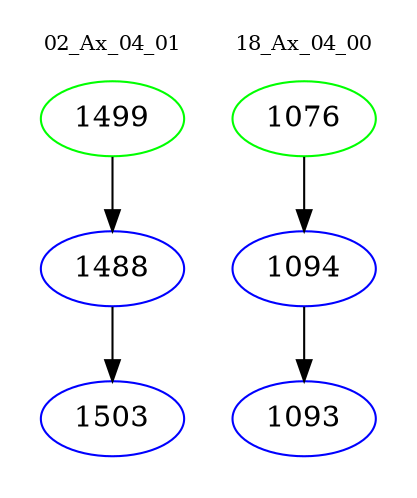 digraph{
subgraph cluster_0 {
color = white
label = "02_Ax_04_01";
fontsize=10;
T0_1499 [label="1499", color="green"]
T0_1499 -> T0_1488 [color="black"]
T0_1488 [label="1488", color="blue"]
T0_1488 -> T0_1503 [color="black"]
T0_1503 [label="1503", color="blue"]
}
subgraph cluster_1 {
color = white
label = "18_Ax_04_00";
fontsize=10;
T1_1076 [label="1076", color="green"]
T1_1076 -> T1_1094 [color="black"]
T1_1094 [label="1094", color="blue"]
T1_1094 -> T1_1093 [color="black"]
T1_1093 [label="1093", color="blue"]
}
}

